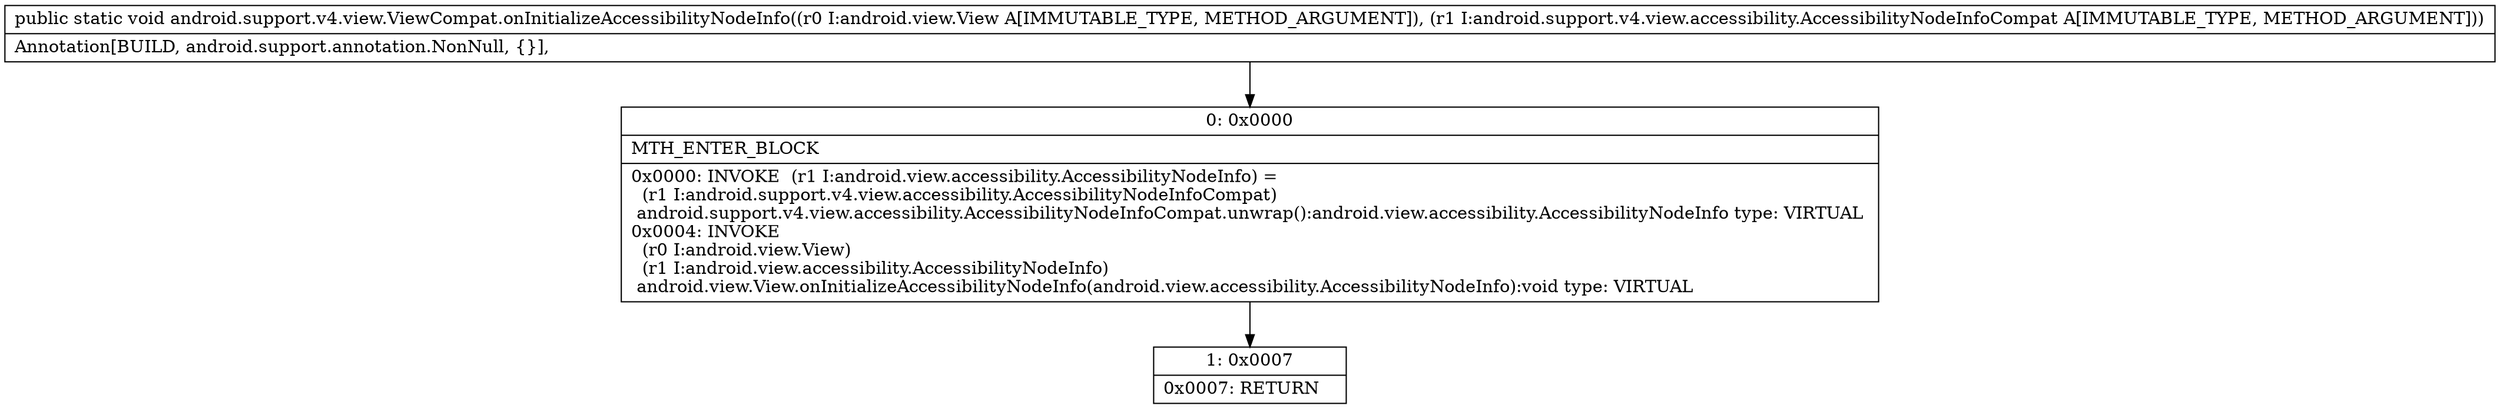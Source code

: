 digraph "CFG forandroid.support.v4.view.ViewCompat.onInitializeAccessibilityNodeInfo(Landroid\/view\/View;Landroid\/support\/v4\/view\/accessibility\/AccessibilityNodeInfoCompat;)V" {
Node_0 [shape=record,label="{0\:\ 0x0000|MTH_ENTER_BLOCK\l|0x0000: INVOKE  (r1 I:android.view.accessibility.AccessibilityNodeInfo) = \l  (r1 I:android.support.v4.view.accessibility.AccessibilityNodeInfoCompat)\l android.support.v4.view.accessibility.AccessibilityNodeInfoCompat.unwrap():android.view.accessibility.AccessibilityNodeInfo type: VIRTUAL \l0x0004: INVOKE  \l  (r0 I:android.view.View)\l  (r1 I:android.view.accessibility.AccessibilityNodeInfo)\l android.view.View.onInitializeAccessibilityNodeInfo(android.view.accessibility.AccessibilityNodeInfo):void type: VIRTUAL \l}"];
Node_1 [shape=record,label="{1\:\ 0x0007|0x0007: RETURN   \l}"];
MethodNode[shape=record,label="{public static void android.support.v4.view.ViewCompat.onInitializeAccessibilityNodeInfo((r0 I:android.view.View A[IMMUTABLE_TYPE, METHOD_ARGUMENT]), (r1 I:android.support.v4.view.accessibility.AccessibilityNodeInfoCompat A[IMMUTABLE_TYPE, METHOD_ARGUMENT]))  | Annotation[BUILD, android.support.annotation.NonNull, \{\}], \l}"];
MethodNode -> Node_0;
Node_0 -> Node_1;
}

